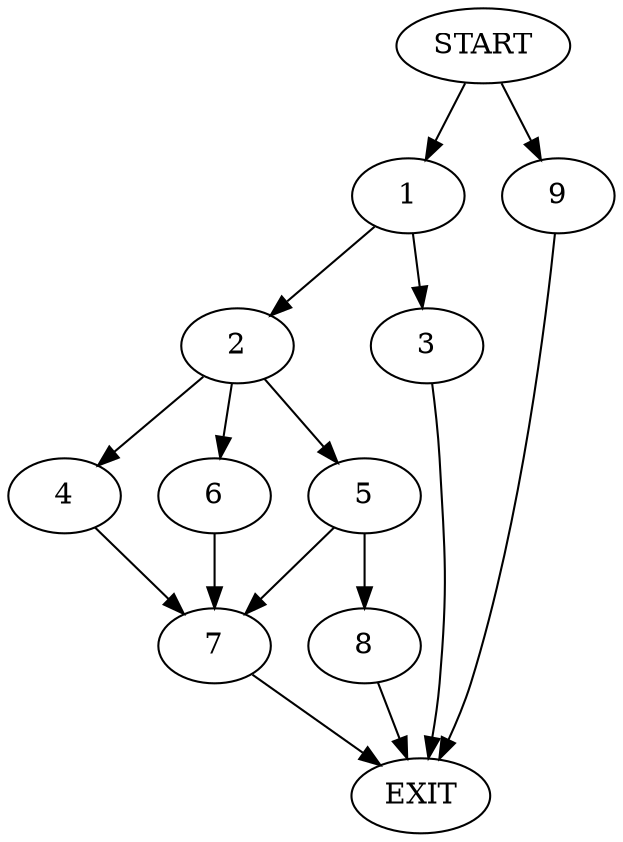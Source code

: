 digraph {
0 [label="START"]
10 [label="EXIT"]
0 -> 1
1 -> 2
1 -> 3
3 -> 10
2 -> 4
2 -> 5
2 -> 6
5 -> 7
5 -> 8
6 -> 7
4 -> 7
7 -> 10
8 -> 10
0 -> 9
9 -> 10
}
